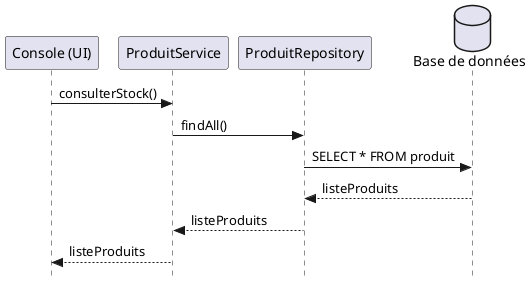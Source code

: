 @startuml dpt_cu5
skinparam style strictuml
skinparam defaultFontName Verdana

participant "Console (UI)" as UI
participant "ProduitService" as Service
participant "ProduitRepository" as Repo
database "Base de données" as DB

UI -> Service : consulterStock()
Service -> Repo : findAll()
Repo -> DB : SELECT * FROM produit
DB --> Repo : listeProduits
Repo --> Service : listeProduits
Service --> UI : listeProduits
@enduml
